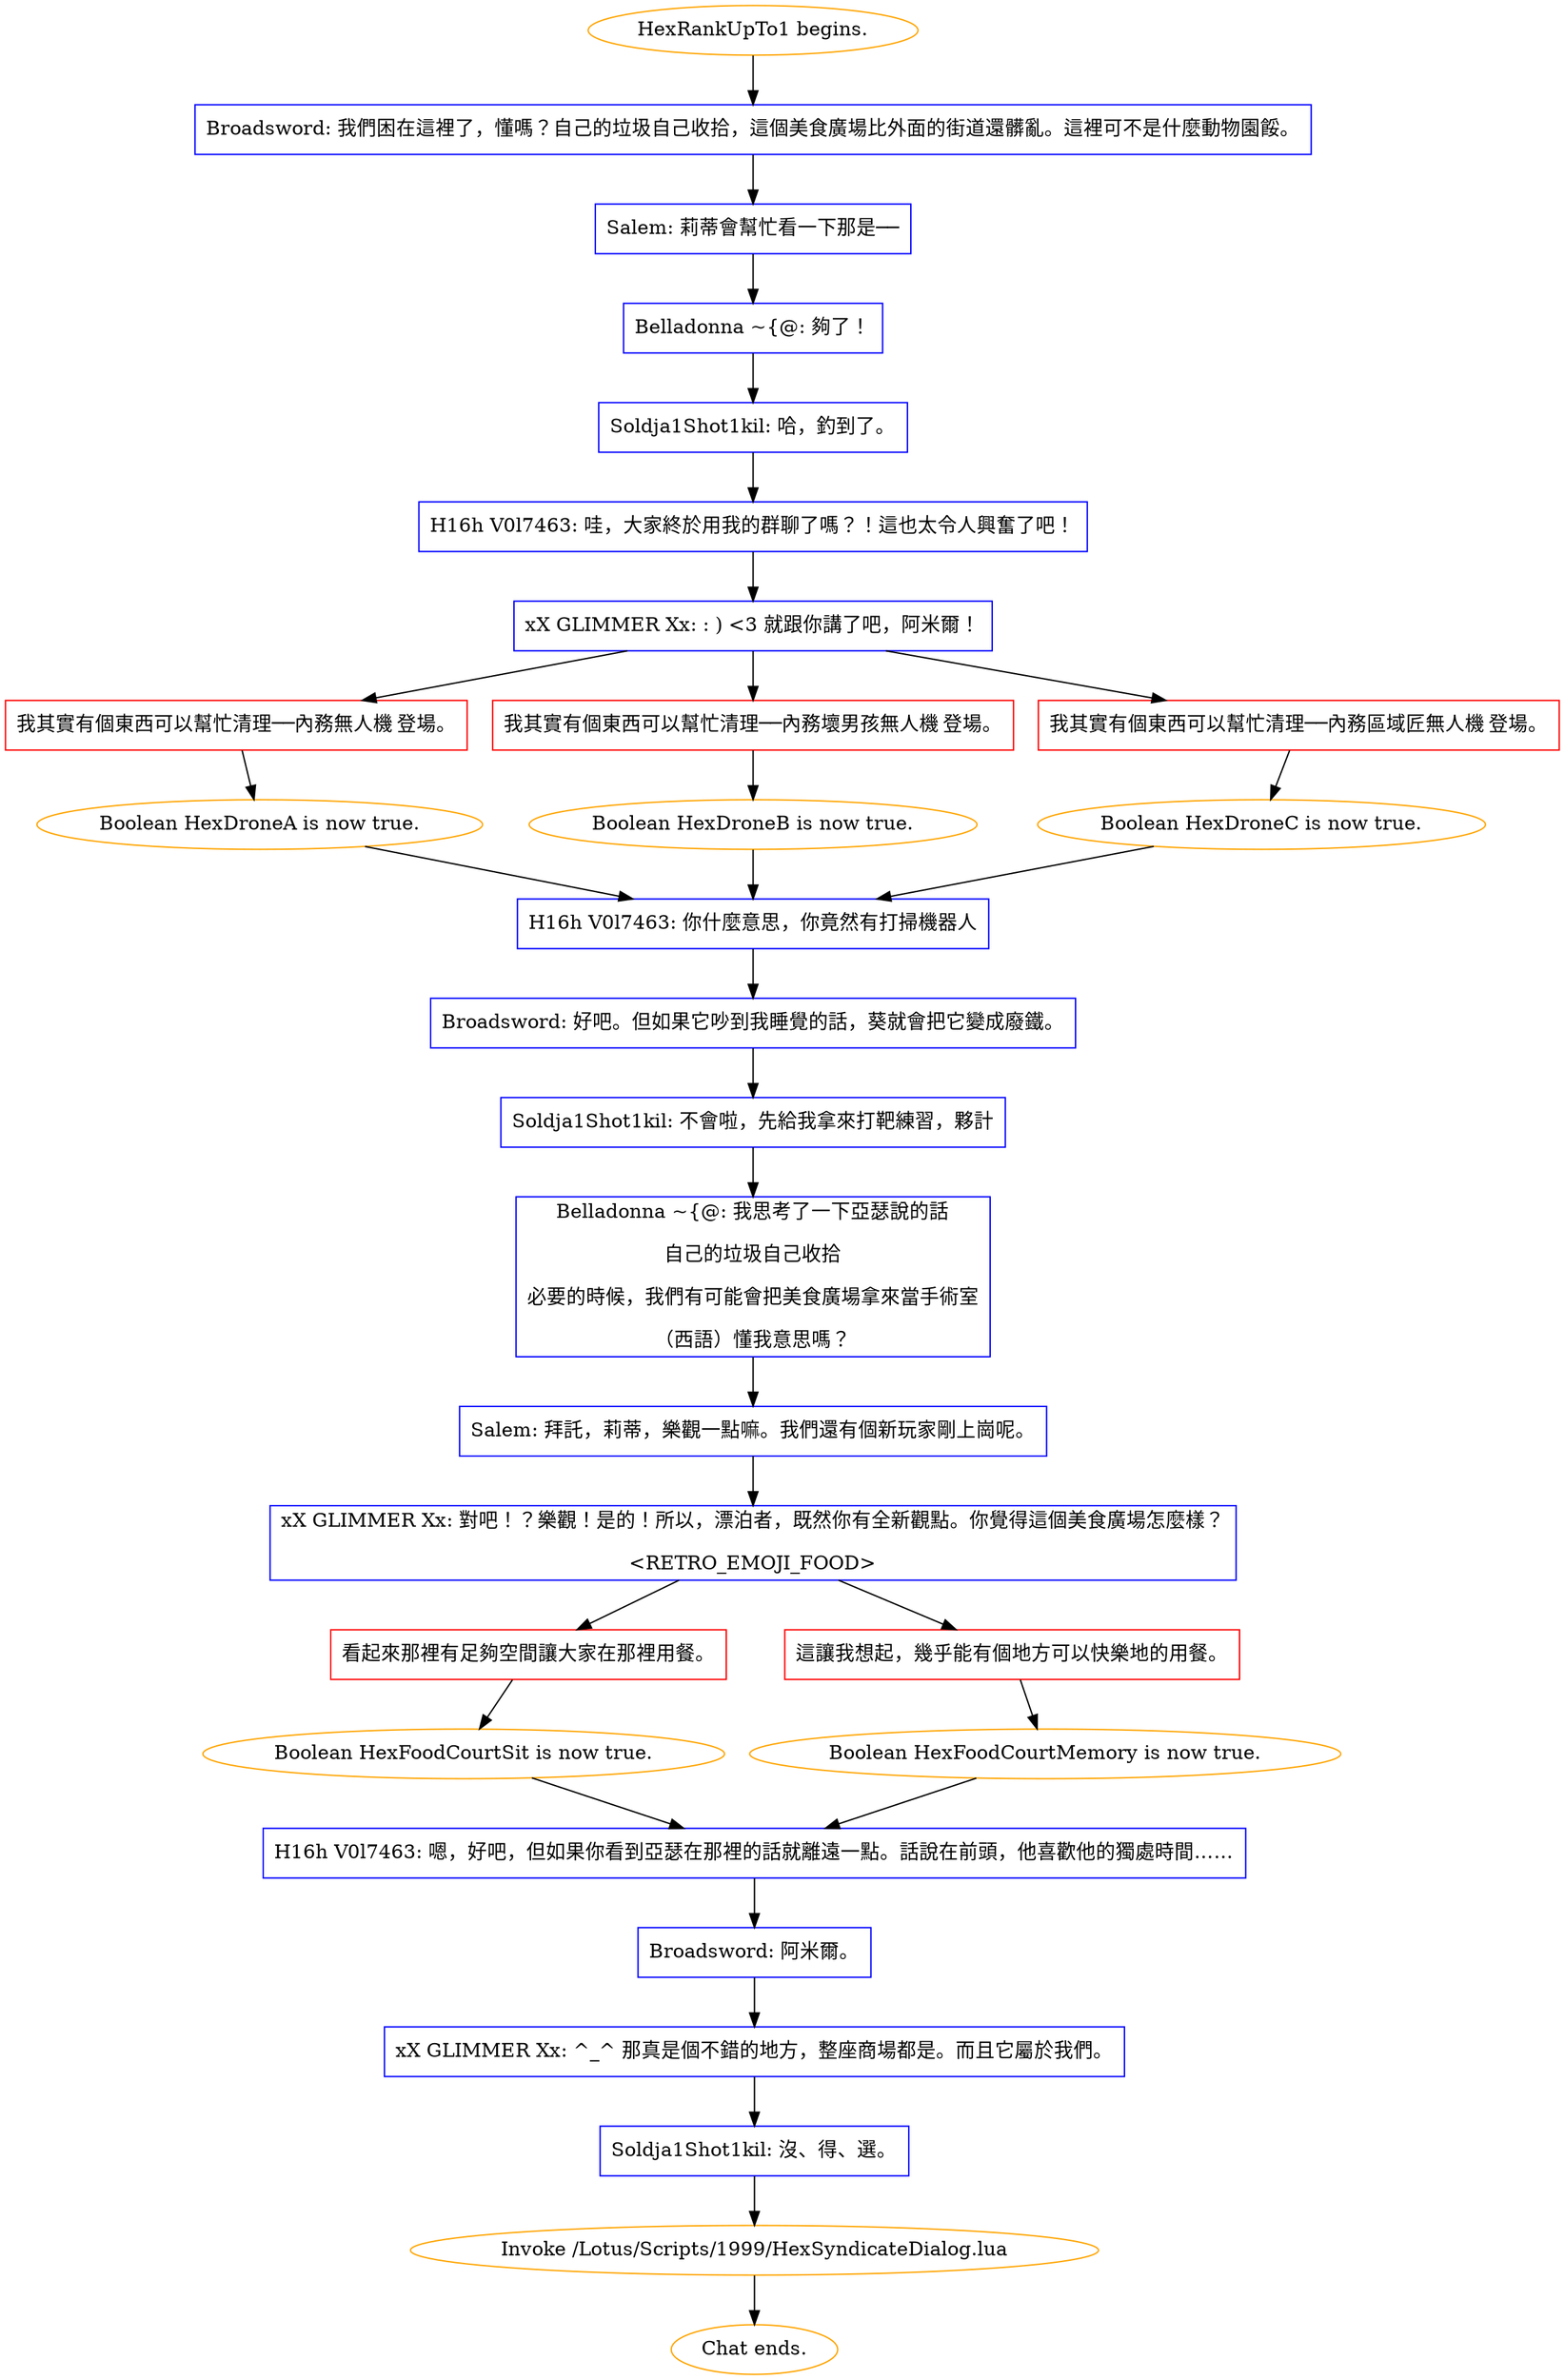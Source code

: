 digraph {
	"HexRankUpTo1 begins." [color=orange];
		"HexRankUpTo1 begins." -> j1779585024;
	j1779585024 [label="Broadsword: 我們困在這裡了，懂嗎？自己的垃圾自己收拾，這個美食廣場比外面的街道還髒亂。這裡可不是什麼動物園餒。",shape=box,color=blue];
		j1779585024 -> j3863878056;
	j3863878056 [label="Salem: 莉蒂會幫忙看一下那是──",shape=box,color=blue];
		j3863878056 -> j1651910815;
	j1651910815 [label="Belladonna ~{@: 夠了！",shape=box,color=blue];
		j1651910815 -> j2294883327;
	j2294883327 [label="Soldja1Shot1kil: 哈，釣到了。",shape=box,color=blue];
		j2294883327 -> j920204322;
	j920204322 [label="H16h V0l7463: 哇，大家終於用我的群聊了嗎？！這也太令人興奮了吧！",shape=box,color=blue];
		j920204322 -> j2016828190;
	j2016828190 [label="xX GLIMMER Xx: : ) <3 就跟你講了吧，阿米爾！",shape=box,color=blue];
		j2016828190 -> j1903334098;
		j2016828190 -> j3215070159;
		j2016828190 -> j2681941264;
	j1903334098 [label="我其實有個東西可以幫忙清理──內務無人機 登場。",shape=box,color=red];
		j1903334098 -> j2766712381;
	j3215070159 [label="我其實有個東西可以幫忙清理──內務壞男孩無人機 登場。",shape=box,color=red];
		j3215070159 -> j3179369906;
	j2681941264 [label="我其實有個東西可以幫忙清理──內務區域匠無人機 登場。",shape=box,color=red];
		j2681941264 -> j2044181772;
	j2766712381 [label="Boolean HexDroneA is now true.",color=orange];
		j2766712381 -> j1896934904;
	j3179369906 [label="Boolean HexDroneB is now true.",color=orange];
		j3179369906 -> j1896934904;
	j2044181772 [label="Boolean HexDroneC is now true.",color=orange];
		j2044181772 -> j1896934904;
	j1896934904 [label="H16h V0l7463: 你什麼意思，你竟然有打掃機器人",shape=box,color=blue];
		j1896934904 -> j333920387;
	j333920387 [label="Broadsword: 好吧。但如果它吵到我睡覺的話，葵就會把它變成廢鐵。",shape=box,color=blue];
		j333920387 -> j3559959731;
	j3559959731 [label="Soldja1Shot1kil: 不會啦，先給我拿來打靶練習，夥計",shape=box,color=blue];
		j3559959731 -> j1909967816;
	j1909967816 [label="Belladonna ~{@: 我思考了一下亞瑟說的話
自己的垃圾自己收拾
必要的時候，我們有可能會把美食廣場拿來當手術室
（西語）懂我意思嗎？",shape=box,color=blue];
		j1909967816 -> j742914271;
	j742914271 [label="Salem: 拜託，莉蒂，樂觀一點嘛。我們還有個新玩家剛上崗呢。",shape=box,color=blue];
		j742914271 -> j2129177839;
	j2129177839 [label="xX GLIMMER Xx: 對吧！？樂觀！是的！所以，漂泊者，既然你有全新觀點。你覺得這個美食廣場怎麼樣？
<RETRO_EMOJI_FOOD>",shape=box,color=blue];
		j2129177839 -> j2441126298;
		j2129177839 -> j2195210175;
	j2441126298 [label="看起來那裡有足夠空間讓大家在那裡用餐。",shape=box,color=red];
		j2441126298 -> j560301808;
	j2195210175 [label="這讓我想起，幾乎能有個地方可以快樂地的用餐。",shape=box,color=red];
		j2195210175 -> j361473445;
	j560301808 [label="Boolean HexFoodCourtSit is now true.",color=orange];
		j560301808 -> j4169638100;
	j361473445 [label="Boolean HexFoodCourtMemory is now true.",color=orange];
		j361473445 -> j4169638100;
	j4169638100 [label="H16h V0l7463: 嗯，好吧，但如果你看到亞瑟在那裡的話就離遠一點。話說在前頭，他喜歡他的獨處時間……",shape=box,color=blue];
		j4169638100 -> j3648530635;
	j3648530635 [label="Broadsword: 阿米爾。",shape=box,color=blue];
		j3648530635 -> j2243062481;
	j2243062481 [label="xX GLIMMER Xx: ^_^ 那真是個不錯的地方，整座商場都是。而且它屬於我們。",shape=box,color=blue];
		j2243062481 -> j683409812;
	j683409812 [label="Soldja1Shot1kil: 沒、得、選。",shape=box,color=blue];
		j683409812 -> j2375408662;
	j2375408662 [label="Invoke /Lotus/Scripts/1999/HexSyndicateDialog.lua",color=orange];
		j2375408662 -> "Chat ends.";
	"Chat ends." [color=orange];
}